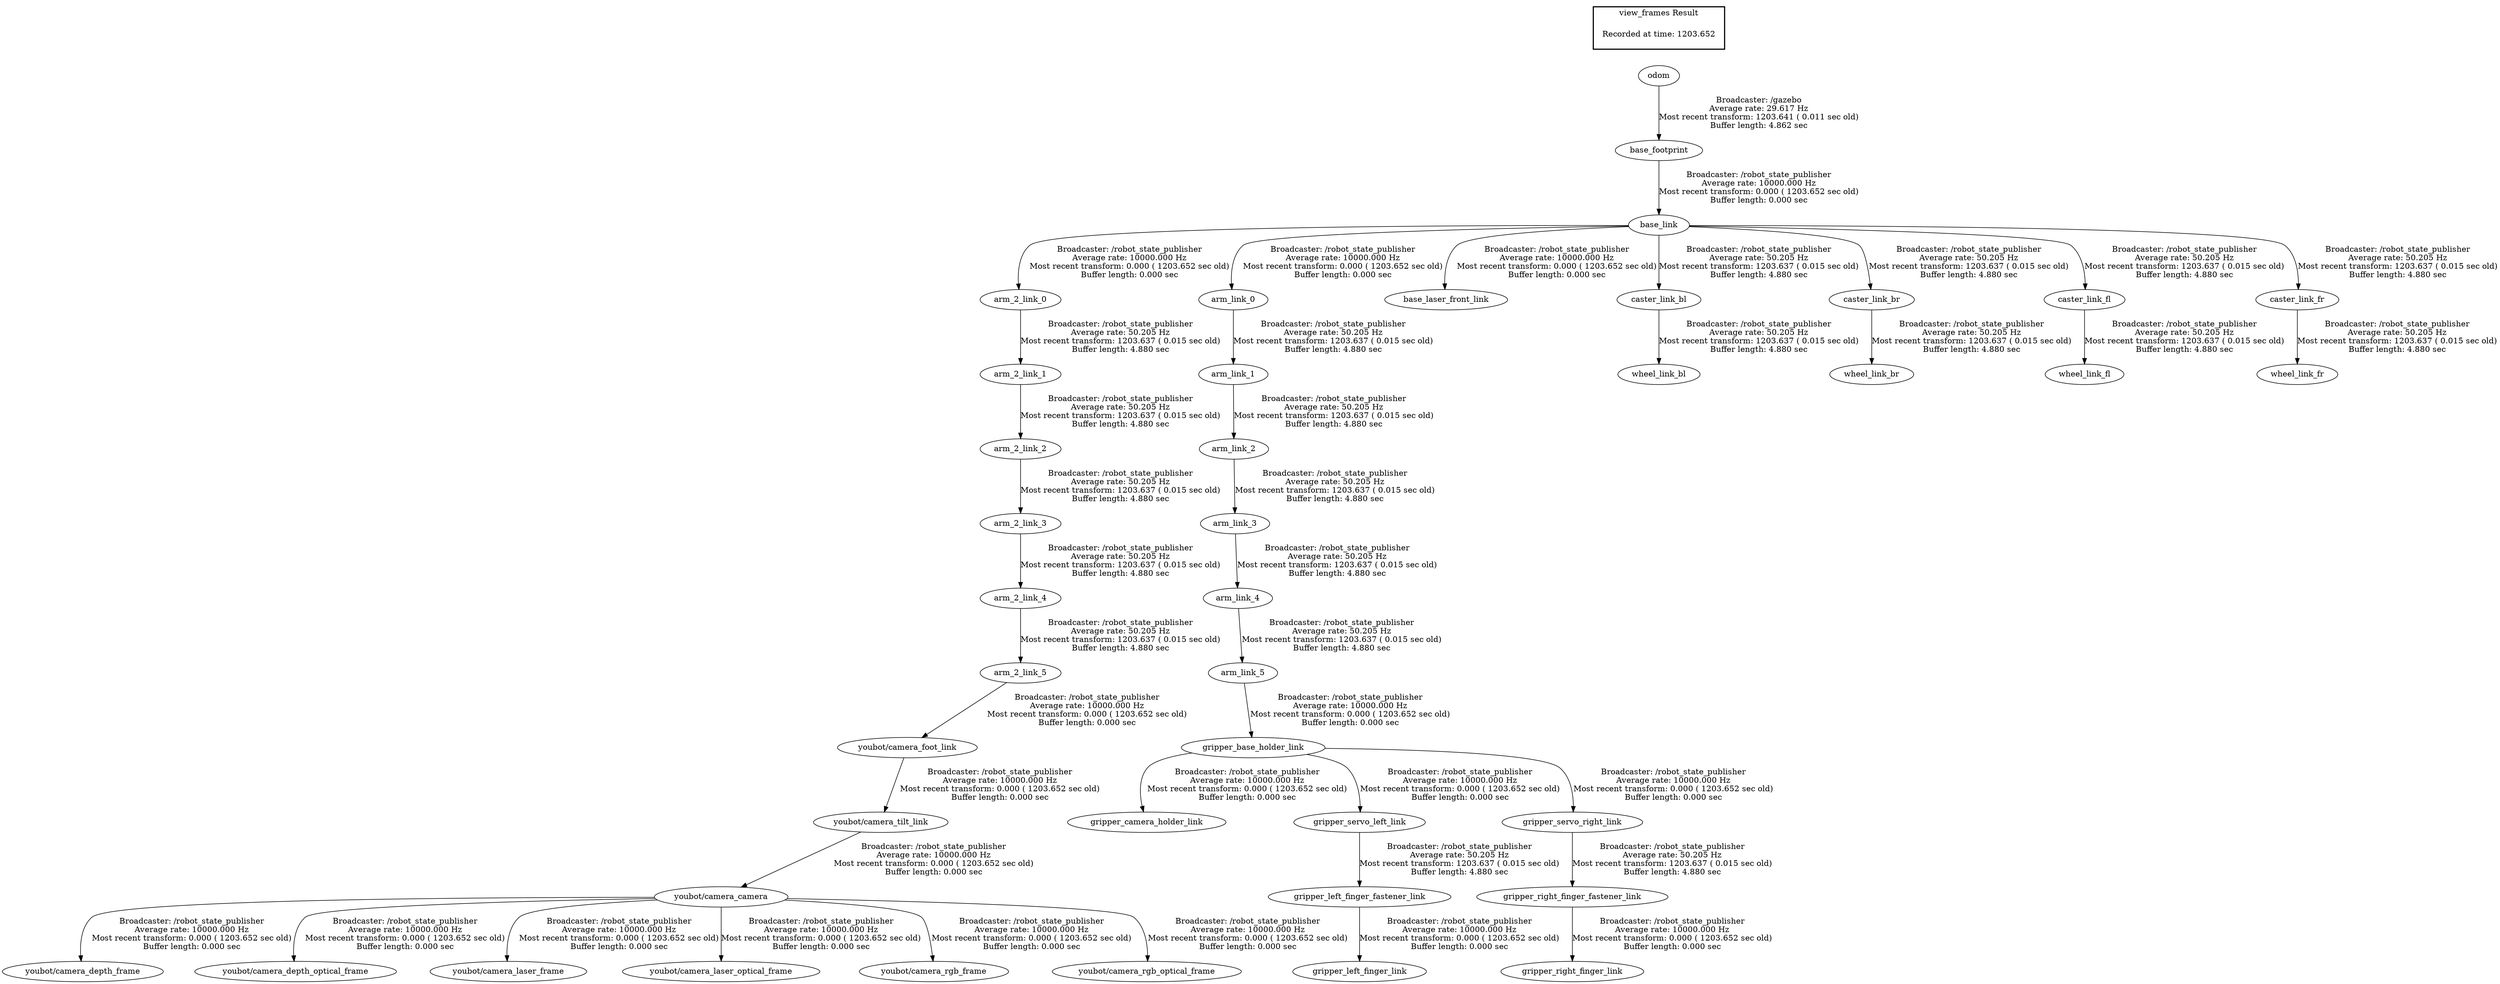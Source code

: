 digraph G {
"base_link" -> "arm_2_link_0"[label="Broadcaster: /robot_state_publisher\nAverage rate: 10000.000 Hz\nMost recent transform: 0.000 ( 1203.652 sec old)\nBuffer length: 0.000 sec\n"];
"base_footprint" -> "base_link"[label="Broadcaster: /robot_state_publisher\nAverage rate: 10000.000 Hz\nMost recent transform: 0.000 ( 1203.652 sec old)\nBuffer length: 0.000 sec\n"];
"base_link" -> "arm_link_0"[label="Broadcaster: /robot_state_publisher\nAverage rate: 10000.000 Hz\nMost recent transform: 0.000 ( 1203.652 sec old)\nBuffer length: 0.000 sec\n"];
"youbot/camera_foot_link" -> "youbot/camera_tilt_link"[label="Broadcaster: /robot_state_publisher\nAverage rate: 10000.000 Hz\nMost recent transform: 0.000 ( 1203.652 sec old)\nBuffer length: 0.000 sec\n"];
"arm_2_link_5" -> "youbot/camera_foot_link"[label="Broadcaster: /robot_state_publisher\nAverage rate: 10000.000 Hz\nMost recent transform: 0.000 ( 1203.652 sec old)\nBuffer length: 0.000 sec\n"];
"odom" -> "base_footprint"[label="Broadcaster: /gazebo\nAverage rate: 29.617 Hz\nMost recent transform: 1203.641 ( 0.011 sec old)\nBuffer length: 4.862 sec\n"];
"base_link" -> "base_laser_front_link"[label="Broadcaster: /robot_state_publisher\nAverage rate: 10000.000 Hz\nMost recent transform: 0.000 ( 1203.652 sec old)\nBuffer length: 0.000 sec\n"];
"gripper_base_holder_link" -> "gripper_camera_holder_link"[label="Broadcaster: /robot_state_publisher\nAverage rate: 10000.000 Hz\nMost recent transform: 0.000 ( 1203.652 sec old)\nBuffer length: 0.000 sec\n"];
"arm_link_5" -> "gripper_base_holder_link"[label="Broadcaster: /robot_state_publisher\nAverage rate: 10000.000 Hz\nMost recent transform: 0.000 ( 1203.652 sec old)\nBuffer length: 0.000 sec\n"];
"arm_link_4" -> "arm_link_5"[label="Broadcaster: /robot_state_publisher\nAverage rate: 50.205 Hz\nMost recent transform: 1203.637 ( 0.015 sec old)\nBuffer length: 4.880 sec\n"];
"gripper_left_finger_fastener_link" -> "gripper_left_finger_link"[label="Broadcaster: /robot_state_publisher\nAverage rate: 10000.000 Hz\nMost recent transform: 0.000 ( 1203.652 sec old)\nBuffer length: 0.000 sec\n"];
"gripper_servo_left_link" -> "gripper_left_finger_fastener_link"[label="Broadcaster: /robot_state_publisher\nAverage rate: 50.205 Hz\nMost recent transform: 1203.637 ( 0.015 sec old)\nBuffer length: 4.880 sec\n"];
"gripper_right_finger_fastener_link" -> "gripper_right_finger_link"[label="Broadcaster: /robot_state_publisher\nAverage rate: 10000.000 Hz\nMost recent transform: 0.000 ( 1203.652 sec old)\nBuffer length: 0.000 sec\n"];
"gripper_servo_right_link" -> "gripper_right_finger_fastener_link"[label="Broadcaster: /robot_state_publisher\nAverage rate: 50.205 Hz\nMost recent transform: 1203.637 ( 0.015 sec old)\nBuffer length: 4.880 sec\n"];
"gripper_base_holder_link" -> "gripper_servo_left_link"[label="Broadcaster: /robot_state_publisher\nAverage rate: 10000.000 Hz\nMost recent transform: 0.000 ( 1203.652 sec old)\nBuffer length: 0.000 sec\n"];
"gripper_base_holder_link" -> "gripper_servo_right_link"[label="Broadcaster: /robot_state_publisher\nAverage rate: 10000.000 Hz\nMost recent transform: 0.000 ( 1203.652 sec old)\nBuffer length: 0.000 sec\n"];
"youbot/camera_tilt_link" -> "youbot/camera_camera"[label="Broadcaster: /robot_state_publisher\nAverage rate: 10000.000 Hz\nMost recent transform: 0.000 ( 1203.652 sec old)\nBuffer length: 0.000 sec\n"];
"youbot/camera_camera" -> "youbot/camera_depth_frame"[label="Broadcaster: /robot_state_publisher\nAverage rate: 10000.000 Hz\nMost recent transform: 0.000 ( 1203.652 sec old)\nBuffer length: 0.000 sec\n"];
"youbot/camera_camera" -> "youbot/camera_depth_optical_frame"[label="Broadcaster: /robot_state_publisher\nAverage rate: 10000.000 Hz\nMost recent transform: 0.000 ( 1203.652 sec old)\nBuffer length: 0.000 sec\n"];
"arm_2_link_4" -> "arm_2_link_5"[label="Broadcaster: /robot_state_publisher\nAverage rate: 50.205 Hz\nMost recent transform: 1203.637 ( 0.015 sec old)\nBuffer length: 4.880 sec\n"];
"youbot/camera_camera" -> "youbot/camera_laser_frame"[label="Broadcaster: /robot_state_publisher\nAverage rate: 10000.000 Hz\nMost recent transform: 0.000 ( 1203.652 sec old)\nBuffer length: 0.000 sec\n"];
"youbot/camera_camera" -> "youbot/camera_laser_optical_frame"[label="Broadcaster: /robot_state_publisher\nAverage rate: 10000.000 Hz\nMost recent transform: 0.000 ( 1203.652 sec old)\nBuffer length: 0.000 sec\n"];
"youbot/camera_camera" -> "youbot/camera_rgb_frame"[label="Broadcaster: /robot_state_publisher\nAverage rate: 10000.000 Hz\nMost recent transform: 0.000 ( 1203.652 sec old)\nBuffer length: 0.000 sec\n"];
"youbot/camera_camera" -> "youbot/camera_rgb_optical_frame"[label="Broadcaster: /robot_state_publisher\nAverage rate: 10000.000 Hz\nMost recent transform: 0.000 ( 1203.652 sec old)\nBuffer length: 0.000 sec\n"];
"arm_2_link_0" -> "arm_2_link_1"[label="Broadcaster: /robot_state_publisher\nAverage rate: 50.205 Hz\nMost recent transform: 1203.637 ( 0.015 sec old)\nBuffer length: 4.880 sec\n"];
"arm_2_link_1" -> "arm_2_link_2"[label="Broadcaster: /robot_state_publisher\nAverage rate: 50.205 Hz\nMost recent transform: 1203.637 ( 0.015 sec old)\nBuffer length: 4.880 sec\n"];
"arm_2_link_2" -> "arm_2_link_3"[label="Broadcaster: /robot_state_publisher\nAverage rate: 50.205 Hz\nMost recent transform: 1203.637 ( 0.015 sec old)\nBuffer length: 4.880 sec\n"];
"arm_2_link_3" -> "arm_2_link_4"[label="Broadcaster: /robot_state_publisher\nAverage rate: 50.205 Hz\nMost recent transform: 1203.637 ( 0.015 sec old)\nBuffer length: 4.880 sec\n"];
"arm_link_0" -> "arm_link_1"[label="Broadcaster: /robot_state_publisher\nAverage rate: 50.205 Hz\nMost recent transform: 1203.637 ( 0.015 sec old)\nBuffer length: 4.880 sec\n"];
"arm_link_1" -> "arm_link_2"[label="Broadcaster: /robot_state_publisher\nAverage rate: 50.205 Hz\nMost recent transform: 1203.637 ( 0.015 sec old)\nBuffer length: 4.880 sec\n"];
"arm_link_2" -> "arm_link_3"[label="Broadcaster: /robot_state_publisher\nAverage rate: 50.205 Hz\nMost recent transform: 1203.637 ( 0.015 sec old)\nBuffer length: 4.880 sec\n"];
"arm_link_3" -> "arm_link_4"[label="Broadcaster: /robot_state_publisher\nAverage rate: 50.205 Hz\nMost recent transform: 1203.637 ( 0.015 sec old)\nBuffer length: 4.880 sec\n"];
"base_link" -> "caster_link_bl"[label="Broadcaster: /robot_state_publisher\nAverage rate: 50.205 Hz\nMost recent transform: 1203.637 ( 0.015 sec old)\nBuffer length: 4.880 sec\n"];
"base_link" -> "caster_link_br"[label="Broadcaster: /robot_state_publisher\nAverage rate: 50.205 Hz\nMost recent transform: 1203.637 ( 0.015 sec old)\nBuffer length: 4.880 sec\n"];
"base_link" -> "caster_link_fl"[label="Broadcaster: /robot_state_publisher\nAverage rate: 50.205 Hz\nMost recent transform: 1203.637 ( 0.015 sec old)\nBuffer length: 4.880 sec\n"];
"base_link" -> "caster_link_fr"[label="Broadcaster: /robot_state_publisher\nAverage rate: 50.205 Hz\nMost recent transform: 1203.637 ( 0.015 sec old)\nBuffer length: 4.880 sec\n"];
"caster_link_bl" -> "wheel_link_bl"[label="Broadcaster: /robot_state_publisher\nAverage rate: 50.205 Hz\nMost recent transform: 1203.637 ( 0.015 sec old)\nBuffer length: 4.880 sec\n"];
"caster_link_br" -> "wheel_link_br"[label="Broadcaster: /robot_state_publisher\nAverage rate: 50.205 Hz\nMost recent transform: 1203.637 ( 0.015 sec old)\nBuffer length: 4.880 sec\n"];
"caster_link_fl" -> "wheel_link_fl"[label="Broadcaster: /robot_state_publisher\nAverage rate: 50.205 Hz\nMost recent transform: 1203.637 ( 0.015 sec old)\nBuffer length: 4.880 sec\n"];
"caster_link_fr" -> "wheel_link_fr"[label="Broadcaster: /robot_state_publisher\nAverage rate: 50.205 Hz\nMost recent transform: 1203.637 ( 0.015 sec old)\nBuffer length: 4.880 sec\n"];
edge [style=invis];
 subgraph cluster_legend { style=bold; color=black; label ="view_frames Result";
"Recorded at time: 1203.652"[ shape=plaintext ] ;
 }->"odom";
}